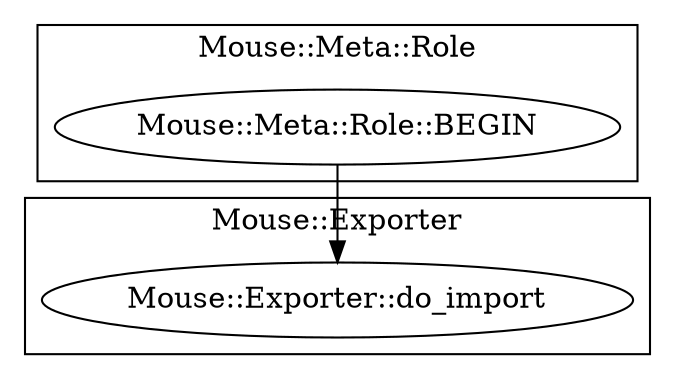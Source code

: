 digraph {
graph [overlap=false]
subgraph cluster_Mouse_Exporter {
	label="Mouse::Exporter";
	"Mouse::Exporter::do_import";
}
subgraph cluster_Mouse_Meta_Role {
	label="Mouse::Meta::Role";
	"Mouse::Meta::Role::BEGIN";
}
"Mouse::Meta::Role::BEGIN" -> "Mouse::Exporter::do_import";
}
